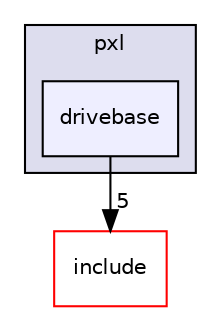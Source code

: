 digraph "src/pxl/drivebase" {
  compound=true
  node [ fontsize="10", fontname="Helvetica"];
  edge [ labelfontsize="10", labelfontname="Helvetica"];
  subgraph clusterdir_87a857eff530ad659c1a04633acb58d5 {
    graph [ bgcolor="#ddddee", pencolor="black", label="pxl" fontname="Helvetica", fontsize="10", URL="dir_87a857eff530ad659c1a04633acb58d5.html"]
  dir_e919bc17ba6dd875156a1492c2b92224 [shape=box, label="drivebase", style="filled", fillcolor="#eeeeff", pencolor="black", URL="dir_e919bc17ba6dd875156a1492c2b92224.html"];
  }
  dir_d44c64559bbebec7f509842c48db8b23 [shape=box label="include" fillcolor="white" style="filled" color="red" URL="dir_d44c64559bbebec7f509842c48db8b23.html"];
  dir_e919bc17ba6dd875156a1492c2b92224->dir_d44c64559bbebec7f509842c48db8b23 [headlabel="5", labeldistance=1.5 headhref="dir_000006_000000.html"];
}
